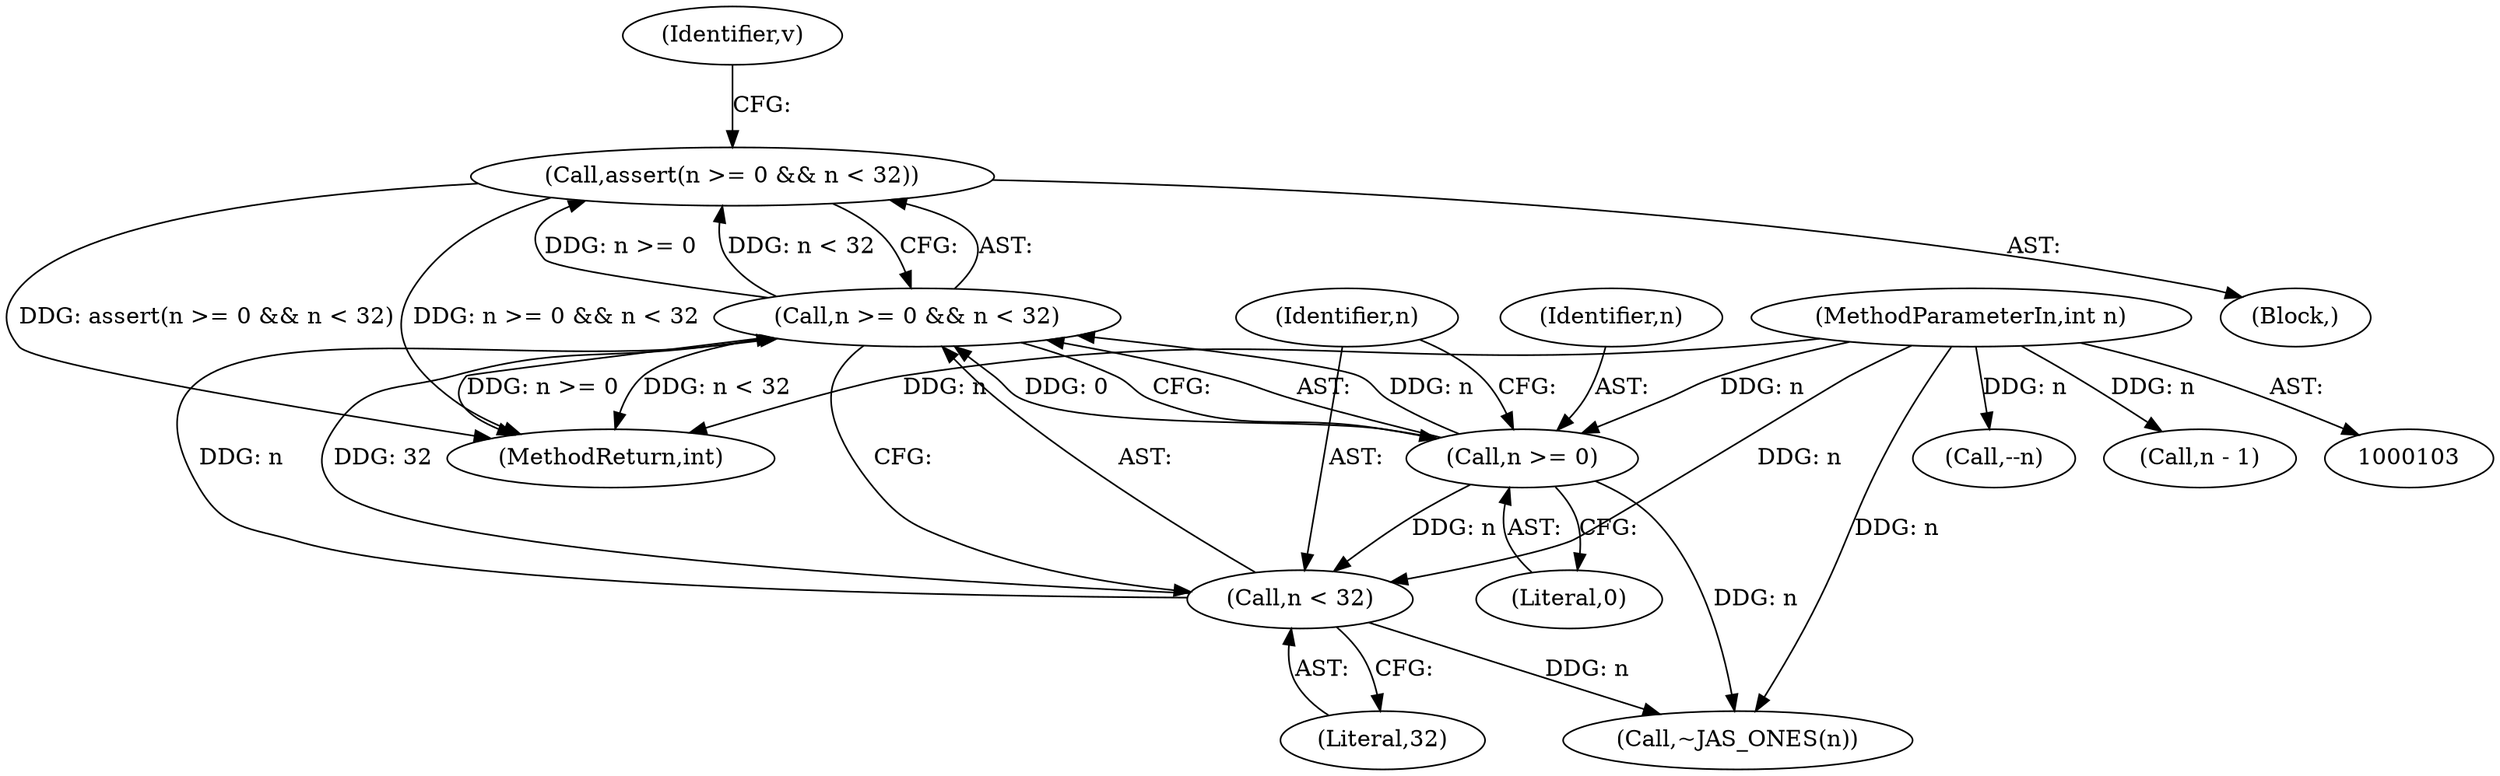 digraph "1_jasper_1e84674d95353c64e5c4c0e7232ae86fd6ea813b_0@API" {
"1000109" [label="(Call,assert(n >= 0 && n < 32))"];
"1000110" [label="(Call,n >= 0 && n < 32)"];
"1000111" [label="(Call,n >= 0)"];
"1000105" [label="(MethodParameterIn,int n)"];
"1000114" [label="(Call,n < 32)"];
"1000109" [label="(Call,assert(n >= 0 && n < 32))"];
"1000121" [label="(Call,~JAS_ONES(n))"];
"1000114" [label="(Call,n < 32)"];
"1000152" [label="(MethodReturn,int)"];
"1000111" [label="(Call,n >= 0)"];
"1000113" [label="(Literal,0)"];
"1000112" [label="(Identifier,n)"];
"1000110" [label="(Call,n >= 0 && n < 32)"];
"1000105" [label="(MethodParameterIn,int n)"];
"1000115" [label="(Identifier,n)"];
"1000130" [label="(Call,--n)"];
"1000125" [label="(Call,n - 1)"];
"1000116" [label="(Literal,32)"];
"1000120" [label="(Identifier,v)"];
"1000107" [label="(Block,)"];
"1000109" -> "1000107"  [label="AST: "];
"1000109" -> "1000110"  [label="CFG: "];
"1000110" -> "1000109"  [label="AST: "];
"1000120" -> "1000109"  [label="CFG: "];
"1000109" -> "1000152"  [label="DDG: n >= 0 && n < 32"];
"1000109" -> "1000152"  [label="DDG: assert(n >= 0 && n < 32)"];
"1000110" -> "1000109"  [label="DDG: n >= 0"];
"1000110" -> "1000109"  [label="DDG: n < 32"];
"1000110" -> "1000111"  [label="CFG: "];
"1000110" -> "1000114"  [label="CFG: "];
"1000111" -> "1000110"  [label="AST: "];
"1000114" -> "1000110"  [label="AST: "];
"1000110" -> "1000152"  [label="DDG: n < 32"];
"1000110" -> "1000152"  [label="DDG: n >= 0"];
"1000111" -> "1000110"  [label="DDG: n"];
"1000111" -> "1000110"  [label="DDG: 0"];
"1000114" -> "1000110"  [label="DDG: n"];
"1000114" -> "1000110"  [label="DDG: 32"];
"1000111" -> "1000113"  [label="CFG: "];
"1000112" -> "1000111"  [label="AST: "];
"1000113" -> "1000111"  [label="AST: "];
"1000115" -> "1000111"  [label="CFG: "];
"1000105" -> "1000111"  [label="DDG: n"];
"1000111" -> "1000114"  [label="DDG: n"];
"1000111" -> "1000121"  [label="DDG: n"];
"1000105" -> "1000103"  [label="AST: "];
"1000105" -> "1000152"  [label="DDG: n"];
"1000105" -> "1000114"  [label="DDG: n"];
"1000105" -> "1000121"  [label="DDG: n"];
"1000105" -> "1000125"  [label="DDG: n"];
"1000105" -> "1000130"  [label="DDG: n"];
"1000114" -> "1000116"  [label="CFG: "];
"1000115" -> "1000114"  [label="AST: "];
"1000116" -> "1000114"  [label="AST: "];
"1000114" -> "1000121"  [label="DDG: n"];
}
